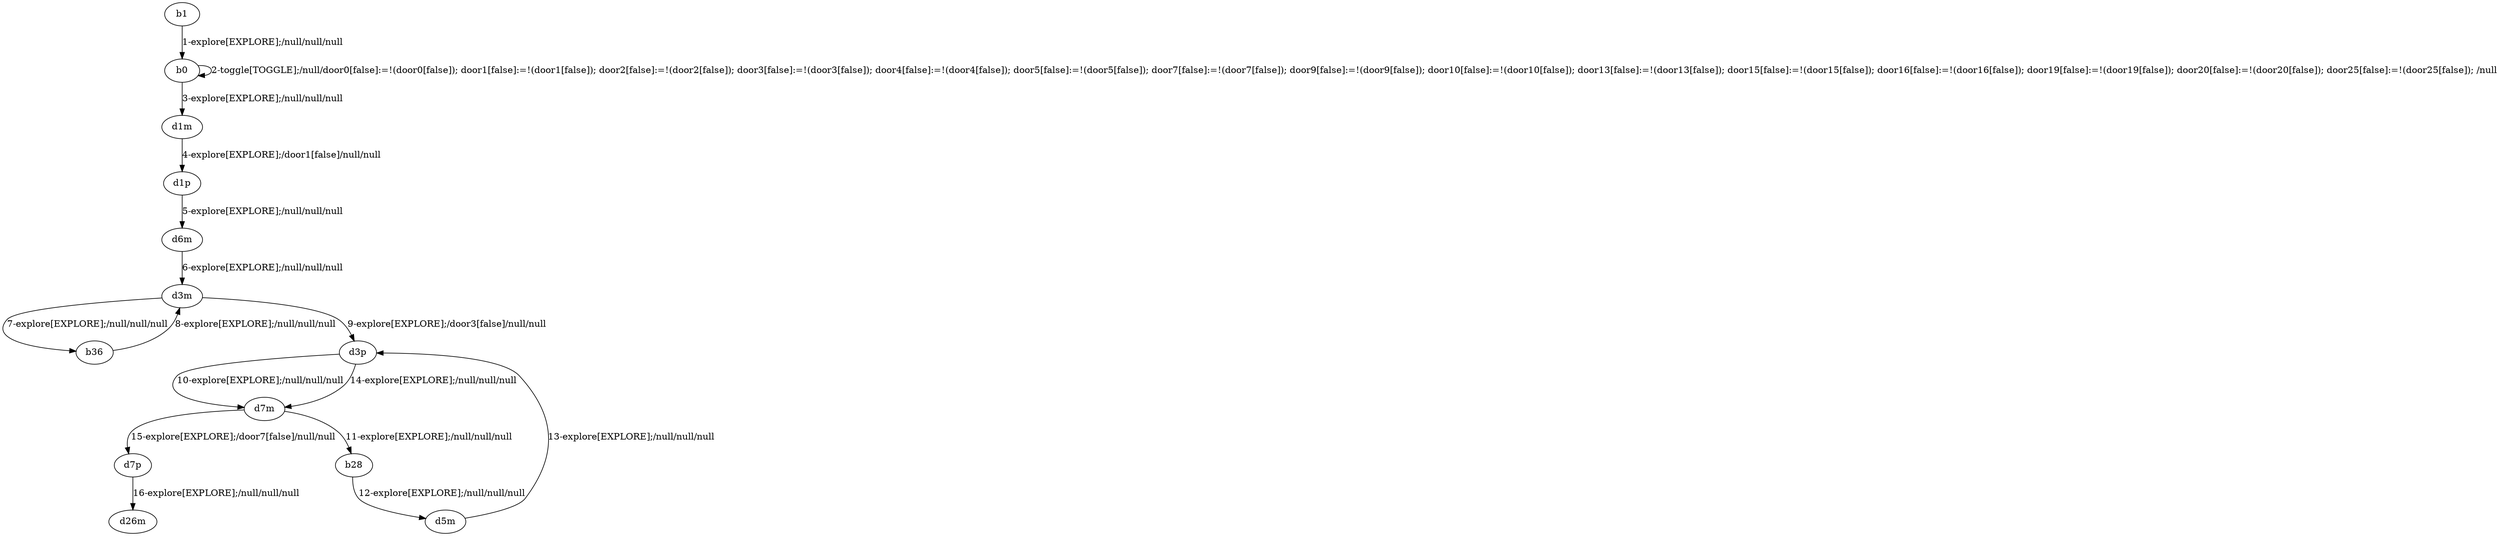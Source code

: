 # Total number of goals covered by this test: 2
# d7m --> b28
# d5m --> d3p

digraph g {
"b1" -> "b0" [label = "1-explore[EXPLORE];/null/null/null"];
"b0" -> "b0" [label = "2-toggle[TOGGLE];/null/door0[false]:=!(door0[false]); door1[false]:=!(door1[false]); door2[false]:=!(door2[false]); door3[false]:=!(door3[false]); door4[false]:=!(door4[false]); door5[false]:=!(door5[false]); door7[false]:=!(door7[false]); door9[false]:=!(door9[false]); door10[false]:=!(door10[false]); door13[false]:=!(door13[false]); door15[false]:=!(door15[false]); door16[false]:=!(door16[false]); door19[false]:=!(door19[false]); door20[false]:=!(door20[false]); door25[false]:=!(door25[false]); /null"];
"b0" -> "d1m" [label = "3-explore[EXPLORE];/null/null/null"];
"d1m" -> "d1p" [label = "4-explore[EXPLORE];/door1[false]/null/null"];
"d1p" -> "d6m" [label = "5-explore[EXPLORE];/null/null/null"];
"d6m" -> "d3m" [label = "6-explore[EXPLORE];/null/null/null"];
"d3m" -> "b36" [label = "7-explore[EXPLORE];/null/null/null"];
"b36" -> "d3m" [label = "8-explore[EXPLORE];/null/null/null"];
"d3m" -> "d3p" [label = "9-explore[EXPLORE];/door3[false]/null/null"];
"d3p" -> "d7m" [label = "10-explore[EXPLORE];/null/null/null"];
"d7m" -> "b28" [label = "11-explore[EXPLORE];/null/null/null"];
"b28" -> "d5m" [label = "12-explore[EXPLORE];/null/null/null"];
"d5m" -> "d3p" [label = "13-explore[EXPLORE];/null/null/null"];
"d3p" -> "d7m" [label = "14-explore[EXPLORE];/null/null/null"];
"d7m" -> "d7p" [label = "15-explore[EXPLORE];/door7[false]/null/null"];
"d7p" -> "d26m" [label = "16-explore[EXPLORE];/null/null/null"];
}